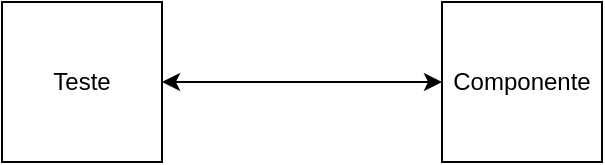 <mxfile version="27.1.6">
  <diagram name="Página-1" id="JX8rJXF7wh8J5So9Frel">
    <mxGraphModel dx="786" dy="759" grid="1" gridSize="10" guides="1" tooltips="1" connect="1" arrows="1" fold="1" page="1" pageScale="1" pageWidth="827" pageHeight="1169" math="0" shadow="0">
      <root>
        <mxCell id="0" />
        <mxCell id="1" parent="0" />
        <mxCell id="0cRgFfmv7yQ1jA0NOM-y-1" value="Teste" style="whiteSpace=wrap;html=1;aspect=fixed;" vertex="1" parent="1">
          <mxGeometry x="240" y="250" width="80" height="80" as="geometry" />
        </mxCell>
        <mxCell id="0cRgFfmv7yQ1jA0NOM-y-2" value="Componente" style="whiteSpace=wrap;html=1;aspect=fixed;" vertex="1" parent="1">
          <mxGeometry x="460" y="250" width="80" height="80" as="geometry" />
        </mxCell>
        <mxCell id="0cRgFfmv7yQ1jA0NOM-y-3" value="" style="endArrow=classic;startArrow=classic;html=1;rounded=0;entryX=0;entryY=0.5;entryDx=0;entryDy=0;exitX=1;exitY=0.5;exitDx=0;exitDy=0;" edge="1" parent="1" source="0cRgFfmv7yQ1jA0NOM-y-1" target="0cRgFfmv7yQ1jA0NOM-y-2">
          <mxGeometry width="50" height="50" relative="1" as="geometry">
            <mxPoint x="380" y="460" as="sourcePoint" />
            <mxPoint x="430" y="410" as="targetPoint" />
          </mxGeometry>
        </mxCell>
      </root>
    </mxGraphModel>
  </diagram>
</mxfile>
